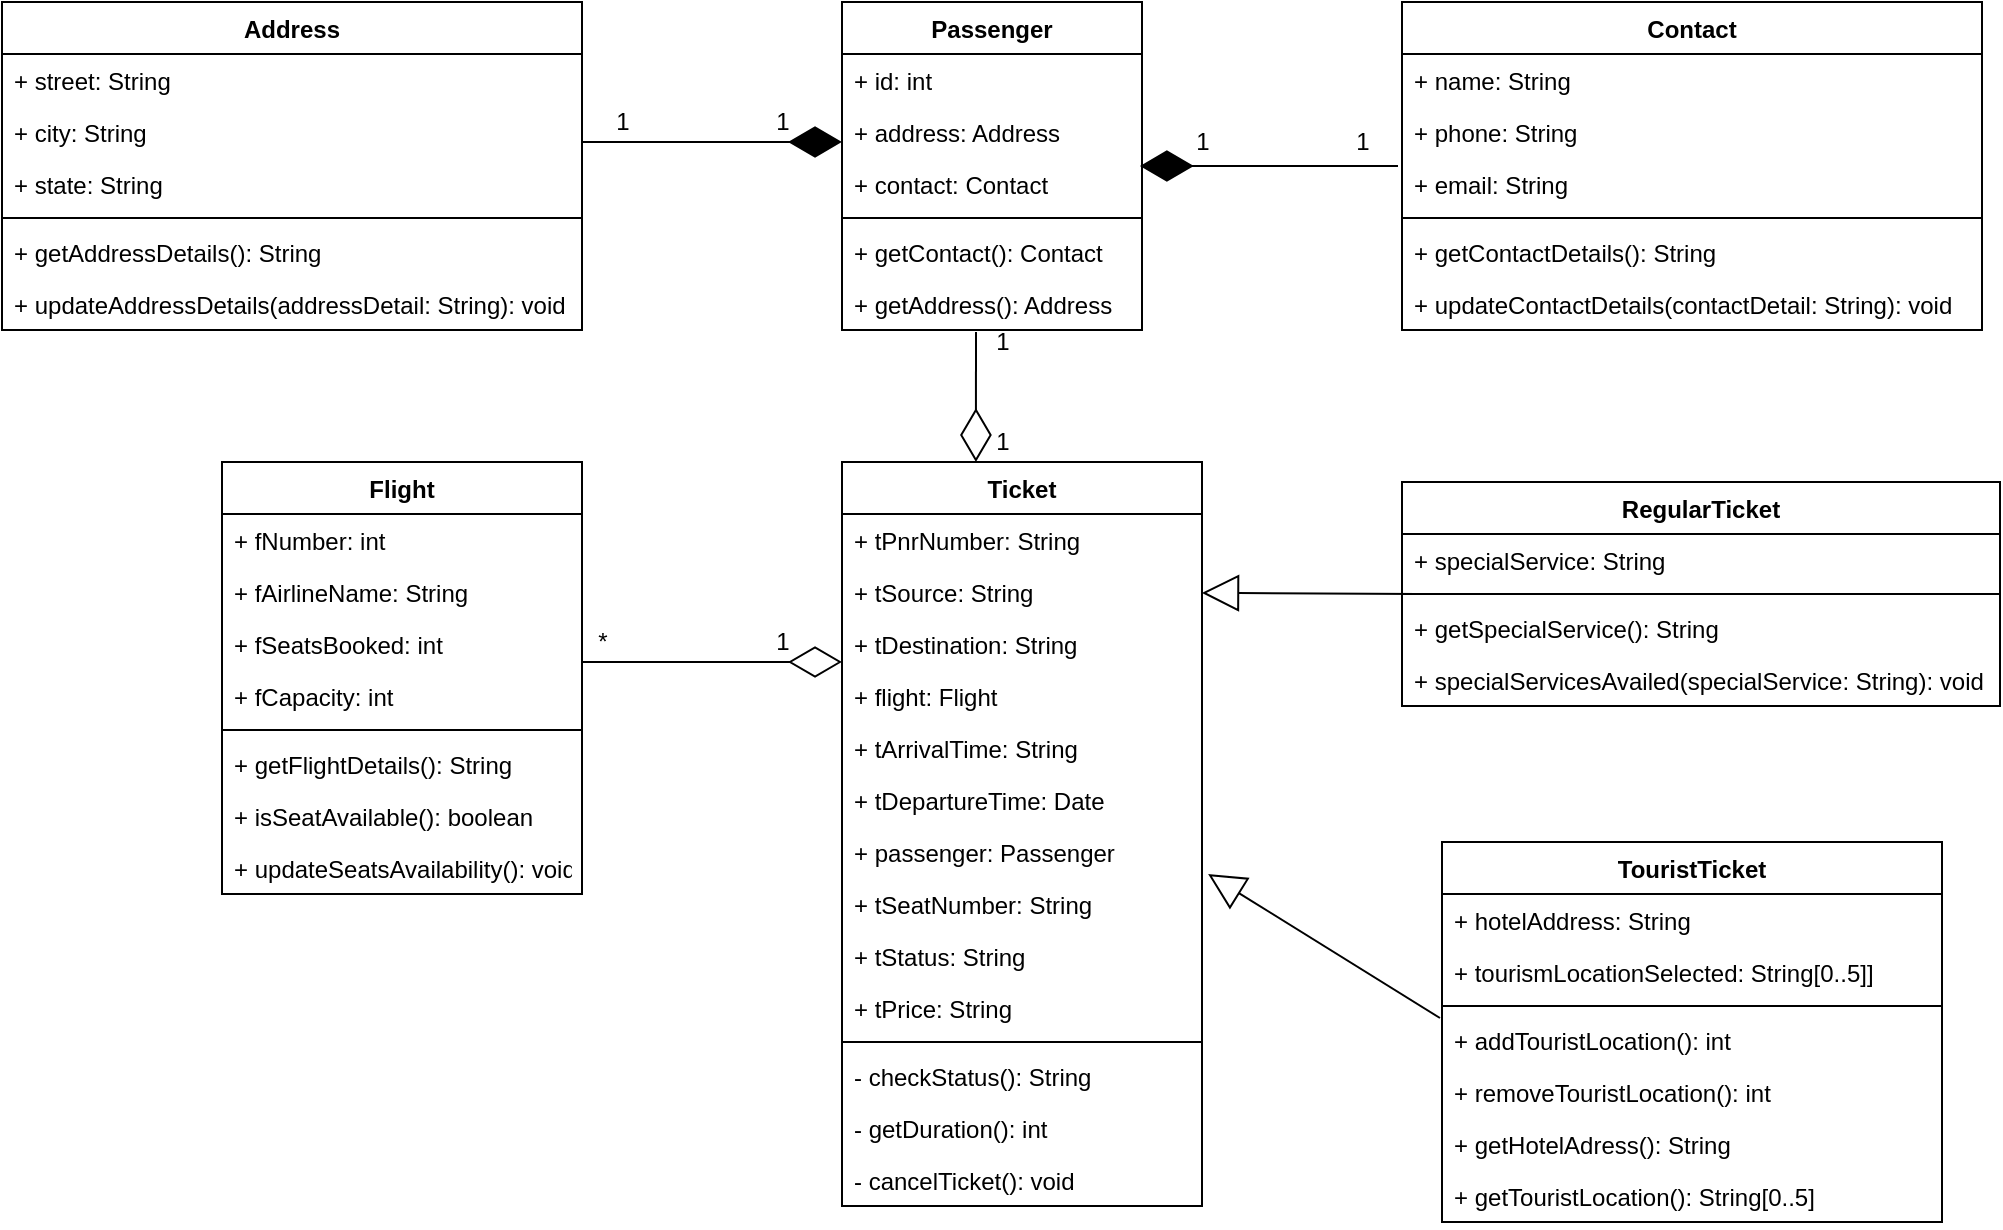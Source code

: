 <mxfile version="15.1.0" type="device"><diagram id="E-Sb9HspltaidD_h4TJW" name="Page-1"><mxGraphModel dx="1298" dy="787" grid="1" gridSize="10" guides="1" tooltips="1" connect="1" arrows="1" fold="1" page="1" pageScale="1" pageWidth="827" pageHeight="1169" math="0" shadow="0"><root><mxCell id="0"/><mxCell id="1" parent="0"/><mxCell id="ovy_oCN0jDWHNJtK8Z6e-8" value="Passenger" style="swimlane;fontStyle=1;align=center;verticalAlign=top;childLayout=stackLayout;horizontal=1;startSize=26;horizontalStack=0;resizeParent=1;resizeParentMax=0;resizeLast=0;collapsible=1;marginBottom=0;" vertex="1" parent="1"><mxGeometry x="830" y="650" width="150" height="164" as="geometry"><mxRectangle x="200" y="120" width="80" height="26" as="alternateBounds"/></mxGeometry></mxCell><mxCell id="ovy_oCN0jDWHNJtK8Z6e-9" value="+ id: int" style="text;strokeColor=none;fillColor=none;align=left;verticalAlign=top;spacingLeft=4;spacingRight=4;overflow=hidden;rotatable=0;points=[[0,0.5],[1,0.5]];portConstraint=eastwest;" vertex="1" parent="ovy_oCN0jDWHNJtK8Z6e-8"><mxGeometry y="26" width="150" height="26" as="geometry"/></mxCell><mxCell id="ovy_oCN0jDWHNJtK8Z6e-10" value="+ address: Address" style="text;strokeColor=none;fillColor=none;align=left;verticalAlign=top;spacingLeft=4;spacingRight=4;overflow=hidden;rotatable=0;points=[[0,0.5],[1,0.5]];portConstraint=eastwest;" vertex="1" parent="ovy_oCN0jDWHNJtK8Z6e-8"><mxGeometry y="52" width="150" height="26" as="geometry"/></mxCell><mxCell id="ovy_oCN0jDWHNJtK8Z6e-11" value="+ contact: Contact" style="text;strokeColor=none;fillColor=none;align=left;verticalAlign=top;spacingLeft=4;spacingRight=4;overflow=hidden;rotatable=0;points=[[0,0.5],[1,0.5]];portConstraint=eastwest;" vertex="1" parent="ovy_oCN0jDWHNJtK8Z6e-8"><mxGeometry y="78" width="150" height="26" as="geometry"/></mxCell><mxCell id="ovy_oCN0jDWHNJtK8Z6e-12" value="" style="line;strokeWidth=1;fillColor=none;align=left;verticalAlign=middle;spacingTop=-1;spacingLeft=3;spacingRight=3;rotatable=0;labelPosition=right;points=[];portConstraint=eastwest;" vertex="1" parent="ovy_oCN0jDWHNJtK8Z6e-8"><mxGeometry y="104" width="150" height="8" as="geometry"/></mxCell><mxCell id="ovy_oCN0jDWHNJtK8Z6e-13" value="+ getContact(): Contact" style="text;strokeColor=none;fillColor=none;align=left;verticalAlign=top;spacingLeft=4;spacingRight=4;overflow=hidden;rotatable=0;points=[[0,0.5],[1,0.5]];portConstraint=eastwest;" vertex="1" parent="ovy_oCN0jDWHNJtK8Z6e-8"><mxGeometry y="112" width="150" height="26" as="geometry"/></mxCell><mxCell id="ovy_oCN0jDWHNJtK8Z6e-14" value="+ getAddress(): Address" style="text;strokeColor=none;fillColor=none;align=left;verticalAlign=top;spacingLeft=4;spacingRight=4;overflow=hidden;rotatable=0;points=[[0,0.5],[1,0.5]];portConstraint=eastwest;" vertex="1" parent="ovy_oCN0jDWHNJtK8Z6e-8"><mxGeometry y="138" width="150" height="26" as="geometry"/></mxCell><mxCell id="ovy_oCN0jDWHNJtK8Z6e-24" value="Contact" style="swimlane;fontStyle=1;align=center;verticalAlign=top;childLayout=stackLayout;horizontal=1;startSize=26;horizontalStack=0;resizeParent=1;resizeParentMax=0;resizeLast=0;collapsible=1;marginBottom=0;" vertex="1" parent="1"><mxGeometry x="1110" y="650" width="290" height="164" as="geometry"><mxRectangle x="200" y="120" width="80" height="26" as="alternateBounds"/></mxGeometry></mxCell><mxCell id="ovy_oCN0jDWHNJtK8Z6e-25" value="+ name: String" style="text;strokeColor=none;fillColor=none;align=left;verticalAlign=top;spacingLeft=4;spacingRight=4;overflow=hidden;rotatable=0;points=[[0,0.5],[1,0.5]];portConstraint=eastwest;" vertex="1" parent="ovy_oCN0jDWHNJtK8Z6e-24"><mxGeometry y="26" width="290" height="26" as="geometry"/></mxCell><mxCell id="ovy_oCN0jDWHNJtK8Z6e-26" value="+ phone: String" style="text;strokeColor=none;fillColor=none;align=left;verticalAlign=top;spacingLeft=4;spacingRight=4;overflow=hidden;rotatable=0;points=[[0,0.5],[1,0.5]];portConstraint=eastwest;" vertex="1" parent="ovy_oCN0jDWHNJtK8Z6e-24"><mxGeometry y="52" width="290" height="26" as="geometry"/></mxCell><mxCell id="ovy_oCN0jDWHNJtK8Z6e-27" value="+ email: String" style="text;strokeColor=none;fillColor=none;align=left;verticalAlign=top;spacingLeft=4;spacingRight=4;overflow=hidden;rotatable=0;points=[[0,0.5],[1,0.5]];portConstraint=eastwest;" vertex="1" parent="ovy_oCN0jDWHNJtK8Z6e-24"><mxGeometry y="78" width="290" height="26" as="geometry"/></mxCell><mxCell id="ovy_oCN0jDWHNJtK8Z6e-28" value="" style="line;strokeWidth=1;fillColor=none;align=left;verticalAlign=middle;spacingTop=-1;spacingLeft=3;spacingRight=3;rotatable=0;labelPosition=right;points=[];portConstraint=eastwest;" vertex="1" parent="ovy_oCN0jDWHNJtK8Z6e-24"><mxGeometry y="104" width="290" height="8" as="geometry"/></mxCell><mxCell id="ovy_oCN0jDWHNJtK8Z6e-29" value="+ getContactDetails(): String" style="text;strokeColor=none;fillColor=none;align=left;verticalAlign=top;spacingLeft=4;spacingRight=4;overflow=hidden;rotatable=0;points=[[0,0.5],[1,0.5]];portConstraint=eastwest;" vertex="1" parent="ovy_oCN0jDWHNJtK8Z6e-24"><mxGeometry y="112" width="290" height="26" as="geometry"/></mxCell><mxCell id="ovy_oCN0jDWHNJtK8Z6e-30" value="+ updateContactDetails(contactDetail: String): void" style="text;strokeColor=none;fillColor=none;align=left;verticalAlign=top;spacingLeft=4;spacingRight=4;overflow=hidden;rotatable=0;points=[[0,0.5],[1,0.5]];portConstraint=eastwest;" vertex="1" parent="ovy_oCN0jDWHNJtK8Z6e-24"><mxGeometry y="138" width="290" height="26" as="geometry"/></mxCell><mxCell id="ovy_oCN0jDWHNJtK8Z6e-31" value="Address" style="swimlane;fontStyle=1;align=center;verticalAlign=top;childLayout=stackLayout;horizontal=1;startSize=26;horizontalStack=0;resizeParent=1;resizeParentMax=0;resizeLast=0;collapsible=1;marginBottom=0;" vertex="1" parent="1"><mxGeometry x="410" y="650" width="290" height="164" as="geometry"><mxRectangle x="200" y="120" width="80" height="26" as="alternateBounds"/></mxGeometry></mxCell><mxCell id="ovy_oCN0jDWHNJtK8Z6e-32" value="+ street: String" style="text;strokeColor=none;fillColor=none;align=left;verticalAlign=top;spacingLeft=4;spacingRight=4;overflow=hidden;rotatable=0;points=[[0,0.5],[1,0.5]];portConstraint=eastwest;" vertex="1" parent="ovy_oCN0jDWHNJtK8Z6e-31"><mxGeometry y="26" width="290" height="26" as="geometry"/></mxCell><mxCell id="ovy_oCN0jDWHNJtK8Z6e-33" value="+ city: String" style="text;strokeColor=none;fillColor=none;align=left;verticalAlign=top;spacingLeft=4;spacingRight=4;overflow=hidden;rotatable=0;points=[[0,0.5],[1,0.5]];portConstraint=eastwest;" vertex="1" parent="ovy_oCN0jDWHNJtK8Z6e-31"><mxGeometry y="52" width="290" height="26" as="geometry"/></mxCell><mxCell id="ovy_oCN0jDWHNJtK8Z6e-34" value="+ state: String" style="text;strokeColor=none;fillColor=none;align=left;verticalAlign=top;spacingLeft=4;spacingRight=4;overflow=hidden;rotatable=0;points=[[0,0.5],[1,0.5]];portConstraint=eastwest;" vertex="1" parent="ovy_oCN0jDWHNJtK8Z6e-31"><mxGeometry y="78" width="290" height="26" as="geometry"/></mxCell><mxCell id="ovy_oCN0jDWHNJtK8Z6e-35" value="" style="line;strokeWidth=1;fillColor=none;align=left;verticalAlign=middle;spacingTop=-1;spacingLeft=3;spacingRight=3;rotatable=0;labelPosition=right;points=[];portConstraint=eastwest;" vertex="1" parent="ovy_oCN0jDWHNJtK8Z6e-31"><mxGeometry y="104" width="290" height="8" as="geometry"/></mxCell><mxCell id="ovy_oCN0jDWHNJtK8Z6e-36" value="+ getAddressDetails(): String" style="text;strokeColor=none;fillColor=none;align=left;verticalAlign=top;spacingLeft=4;spacingRight=4;overflow=hidden;rotatable=0;points=[[0,0.5],[1,0.5]];portConstraint=eastwest;" vertex="1" parent="ovy_oCN0jDWHNJtK8Z6e-31"><mxGeometry y="112" width="290" height="26" as="geometry"/></mxCell><mxCell id="ovy_oCN0jDWHNJtK8Z6e-37" value="+ updateAddressDetails(addressDetail: String): void" style="text;strokeColor=none;fillColor=none;align=left;verticalAlign=top;spacingLeft=4;spacingRight=4;overflow=hidden;rotatable=0;points=[[0,0.5],[1,0.5]];portConstraint=eastwest;" vertex="1" parent="ovy_oCN0jDWHNJtK8Z6e-31"><mxGeometry y="138" width="290" height="26" as="geometry"/></mxCell><mxCell id="ovy_oCN0jDWHNJtK8Z6e-38" value="RegularTicket" style="swimlane;fontStyle=1;align=center;verticalAlign=top;childLayout=stackLayout;horizontal=1;startSize=26;horizontalStack=0;resizeParent=1;resizeParentMax=0;resizeLast=0;collapsible=1;marginBottom=0;" vertex="1" parent="1"><mxGeometry x="1110" y="890" width="299" height="112" as="geometry"><mxRectangle x="200" y="120" width="80" height="26" as="alternateBounds"/></mxGeometry></mxCell><mxCell id="ovy_oCN0jDWHNJtK8Z6e-39" value="+ specialService: String" style="text;strokeColor=none;fillColor=none;align=left;verticalAlign=top;spacingLeft=4;spacingRight=4;overflow=hidden;rotatable=0;points=[[0,0.5],[1,0.5]];portConstraint=eastwest;" vertex="1" parent="ovy_oCN0jDWHNJtK8Z6e-38"><mxGeometry y="26" width="299" height="26" as="geometry"/></mxCell><mxCell id="ovy_oCN0jDWHNJtK8Z6e-43" value="" style="line;strokeWidth=1;fillColor=none;align=left;verticalAlign=middle;spacingTop=-1;spacingLeft=3;spacingRight=3;rotatable=0;labelPosition=right;points=[];portConstraint=eastwest;" vertex="1" parent="ovy_oCN0jDWHNJtK8Z6e-38"><mxGeometry y="52" width="299" height="8" as="geometry"/></mxCell><mxCell id="ovy_oCN0jDWHNJtK8Z6e-44" value="+ getSpecialService(): String" style="text;strokeColor=none;fillColor=none;align=left;verticalAlign=top;spacingLeft=4;spacingRight=4;overflow=hidden;rotatable=0;points=[[0,0.5],[1,0.5]];portConstraint=eastwest;" vertex="1" parent="ovy_oCN0jDWHNJtK8Z6e-38"><mxGeometry y="60" width="299" height="26" as="geometry"/></mxCell><mxCell id="ovy_oCN0jDWHNJtK8Z6e-46" value="+ specialServicesAvailed(specialService: String): void" style="text;strokeColor=none;fillColor=none;align=left;verticalAlign=top;spacingLeft=4;spacingRight=4;overflow=hidden;rotatable=0;points=[[0,0.5],[1,0.5]];portConstraint=eastwest;" vertex="1" parent="ovy_oCN0jDWHNJtK8Z6e-38"><mxGeometry y="86" width="299" height="26" as="geometry"/></mxCell><mxCell id="ovy_oCN0jDWHNJtK8Z6e-47" value="TouristTicket&#10;" style="swimlane;fontStyle=1;align=center;verticalAlign=top;childLayout=stackLayout;horizontal=1;startSize=26;horizontalStack=0;resizeParent=1;resizeParentMax=0;resizeLast=0;collapsible=1;marginBottom=0;" vertex="1" parent="1"><mxGeometry x="1130" y="1070" width="250" height="190" as="geometry"><mxRectangle x="200" y="120" width="80" height="26" as="alternateBounds"/></mxGeometry></mxCell><mxCell id="ovy_oCN0jDWHNJtK8Z6e-48" value="+ hotelAddress: String" style="text;strokeColor=none;fillColor=none;align=left;verticalAlign=top;spacingLeft=4;spacingRight=4;overflow=hidden;rotatable=0;points=[[0,0.5],[1,0.5]];portConstraint=eastwest;" vertex="1" parent="ovy_oCN0jDWHNJtK8Z6e-47"><mxGeometry y="26" width="250" height="26" as="geometry"/></mxCell><mxCell id="ovy_oCN0jDWHNJtK8Z6e-90" value="+ tourismLocationSelected: String[0..5]]" style="text;strokeColor=none;fillColor=none;align=left;verticalAlign=top;spacingLeft=4;spacingRight=4;overflow=hidden;rotatable=0;points=[[0,0.5],[1,0.5]];portConstraint=eastwest;" vertex="1" parent="ovy_oCN0jDWHNJtK8Z6e-47"><mxGeometry y="52" width="250" height="26" as="geometry"/></mxCell><mxCell id="ovy_oCN0jDWHNJtK8Z6e-49" value="" style="line;strokeWidth=1;fillColor=none;align=left;verticalAlign=middle;spacingTop=-1;spacingLeft=3;spacingRight=3;rotatable=0;labelPosition=right;points=[];portConstraint=eastwest;" vertex="1" parent="ovy_oCN0jDWHNJtK8Z6e-47"><mxGeometry y="78" width="250" height="8" as="geometry"/></mxCell><mxCell id="ovy_oCN0jDWHNJtK8Z6e-50" value="+ addTouristLocation(): int" style="text;strokeColor=none;fillColor=none;align=left;verticalAlign=top;spacingLeft=4;spacingRight=4;overflow=hidden;rotatable=0;points=[[0,0.5],[1,0.5]];portConstraint=eastwest;" vertex="1" parent="ovy_oCN0jDWHNJtK8Z6e-47"><mxGeometry y="86" width="250" height="26" as="geometry"/></mxCell><mxCell id="ovy_oCN0jDWHNJtK8Z6e-92" value="+ removeTouristLocation(): int" style="text;strokeColor=none;fillColor=none;align=left;verticalAlign=top;spacingLeft=4;spacingRight=4;overflow=hidden;rotatable=0;points=[[0,0.5],[1,0.5]];portConstraint=eastwest;" vertex="1" parent="ovy_oCN0jDWHNJtK8Z6e-47"><mxGeometry y="112" width="250" height="26" as="geometry"/></mxCell><mxCell id="ovy_oCN0jDWHNJtK8Z6e-51" value="+ getHotelAdress(): String" style="text;strokeColor=none;fillColor=none;align=left;verticalAlign=top;spacingLeft=4;spacingRight=4;overflow=hidden;rotatable=0;points=[[0,0.5],[1,0.5]];portConstraint=eastwest;" vertex="1" parent="ovy_oCN0jDWHNJtK8Z6e-47"><mxGeometry y="138" width="250" height="26" as="geometry"/></mxCell><mxCell id="ovy_oCN0jDWHNJtK8Z6e-91" value="+ getTouristLocation(): String[0..5]" style="text;strokeColor=none;fillColor=none;align=left;verticalAlign=top;spacingLeft=4;spacingRight=4;overflow=hidden;rotatable=0;points=[[0,0.5],[1,0.5]];portConstraint=eastwest;" vertex="1" parent="ovy_oCN0jDWHNJtK8Z6e-47"><mxGeometry y="164" width="250" height="26" as="geometry"/></mxCell><mxCell id="ovy_oCN0jDWHNJtK8Z6e-52" value="Ticket" style="swimlane;fontStyle=1;align=center;verticalAlign=top;childLayout=stackLayout;horizontal=1;startSize=26;horizontalStack=0;resizeParent=1;resizeParentMax=0;resizeLast=0;collapsible=1;marginBottom=0;" vertex="1" parent="1"><mxGeometry x="830" y="880" width="180" height="372" as="geometry"><mxRectangle x="590" y="1020" width="80" height="26" as="alternateBounds"/></mxGeometry></mxCell><mxCell id="ovy_oCN0jDWHNJtK8Z6e-53" value="+ tPnrNumber: String" style="text;strokeColor=none;fillColor=none;align=left;verticalAlign=top;spacingLeft=4;spacingRight=4;overflow=hidden;rotatable=0;points=[[0,0.5],[1,0.5]];portConstraint=eastwest;" vertex="1" parent="ovy_oCN0jDWHNJtK8Z6e-52"><mxGeometry y="26" width="180" height="26" as="geometry"/></mxCell><mxCell id="ovy_oCN0jDWHNJtK8Z6e-54" value="+ tSource: String" style="text;strokeColor=none;fillColor=none;align=left;verticalAlign=top;spacingLeft=4;spacingRight=4;overflow=hidden;rotatable=0;points=[[0,0.5],[1,0.5]];portConstraint=eastwest;" vertex="1" parent="ovy_oCN0jDWHNJtK8Z6e-52"><mxGeometry y="52" width="180" height="26" as="geometry"/></mxCell><mxCell id="ovy_oCN0jDWHNJtK8Z6e-55" value="+ tDestination: String" style="text;strokeColor=none;fillColor=none;align=left;verticalAlign=top;spacingLeft=4;spacingRight=4;overflow=hidden;rotatable=0;points=[[0,0.5],[1,0.5]];portConstraint=eastwest;" vertex="1" parent="ovy_oCN0jDWHNJtK8Z6e-52"><mxGeometry y="78" width="180" height="26" as="geometry"/></mxCell><mxCell id="ovy_oCN0jDWHNJtK8Z6e-56" value="+ flight: Flight" style="text;strokeColor=none;fillColor=none;align=left;verticalAlign=top;spacingLeft=4;spacingRight=4;overflow=hidden;rotatable=0;points=[[0,0.5],[1,0.5]];portConstraint=eastwest;" vertex="1" parent="ovy_oCN0jDWHNJtK8Z6e-52"><mxGeometry y="104" width="180" height="26" as="geometry"/></mxCell><mxCell id="ovy_oCN0jDWHNJtK8Z6e-57" value="+ tArrivalTime: String" style="text;strokeColor=none;fillColor=none;align=left;verticalAlign=top;spacingLeft=4;spacingRight=4;overflow=hidden;rotatable=0;points=[[0,0.5],[1,0.5]];portConstraint=eastwest;" vertex="1" parent="ovy_oCN0jDWHNJtK8Z6e-52"><mxGeometry y="130" width="180" height="26" as="geometry"/></mxCell><mxCell id="ovy_oCN0jDWHNJtK8Z6e-83" value="+ tDepartureTime: Date" style="text;strokeColor=none;fillColor=none;align=left;verticalAlign=top;spacingLeft=4;spacingRight=4;overflow=hidden;rotatable=0;points=[[0,0.5],[1,0.5]];portConstraint=eastwest;" vertex="1" parent="ovy_oCN0jDWHNJtK8Z6e-52"><mxGeometry y="156" width="180" height="26" as="geometry"/></mxCell><mxCell id="ovy_oCN0jDWHNJtK8Z6e-58" value="+ passenger: Passenger" style="text;strokeColor=none;fillColor=none;align=left;verticalAlign=top;spacingLeft=4;spacingRight=4;overflow=hidden;rotatable=0;points=[[0,0.5],[1,0.5]];portConstraint=eastwest;" vertex="1" parent="ovy_oCN0jDWHNJtK8Z6e-52"><mxGeometry y="182" width="180" height="26" as="geometry"/></mxCell><mxCell id="ovy_oCN0jDWHNJtK8Z6e-84" value="+ tSeatNumber: String&#10;" style="text;strokeColor=none;fillColor=none;align=left;verticalAlign=top;spacingLeft=4;spacingRight=4;overflow=hidden;rotatable=0;points=[[0,0.5],[1,0.5]];portConstraint=eastwest;" vertex="1" parent="ovy_oCN0jDWHNJtK8Z6e-52"><mxGeometry y="208" width="180" height="26" as="geometry"/></mxCell><mxCell id="ovy_oCN0jDWHNJtK8Z6e-86" value="+ tStatus: String" style="text;strokeColor=none;fillColor=none;align=left;verticalAlign=top;spacingLeft=4;spacingRight=4;overflow=hidden;rotatable=0;points=[[0,0.5],[1,0.5]];portConstraint=eastwest;" vertex="1" parent="ovy_oCN0jDWHNJtK8Z6e-52"><mxGeometry y="234" width="180" height="26" as="geometry"/></mxCell><mxCell id="ovy_oCN0jDWHNJtK8Z6e-85" value="+ tPrice: String" style="text;strokeColor=none;fillColor=none;align=left;verticalAlign=top;spacingLeft=4;spacingRight=4;overflow=hidden;rotatable=0;points=[[0,0.5],[1,0.5]];portConstraint=eastwest;" vertex="1" parent="ovy_oCN0jDWHNJtK8Z6e-52"><mxGeometry y="260" width="180" height="26" as="geometry"/></mxCell><mxCell id="ovy_oCN0jDWHNJtK8Z6e-59" value="" style="line;strokeWidth=1;fillColor=none;align=left;verticalAlign=middle;spacingTop=-1;spacingLeft=3;spacingRight=3;rotatable=0;labelPosition=right;points=[];portConstraint=eastwest;" vertex="1" parent="ovy_oCN0jDWHNJtK8Z6e-52"><mxGeometry y="286" width="180" height="8" as="geometry"/></mxCell><mxCell id="ovy_oCN0jDWHNJtK8Z6e-60" value="- checkStatus(): String" style="text;strokeColor=none;fillColor=none;align=left;verticalAlign=top;spacingLeft=4;spacingRight=4;overflow=hidden;rotatable=0;points=[[0,0.5],[1,0.5]];portConstraint=eastwest;" vertex="1" parent="ovy_oCN0jDWHNJtK8Z6e-52"><mxGeometry y="294" width="180" height="26" as="geometry"/></mxCell><mxCell id="ovy_oCN0jDWHNJtK8Z6e-87" value="- getDuration(): int" style="text;strokeColor=none;fillColor=none;align=left;verticalAlign=top;spacingLeft=4;spacingRight=4;overflow=hidden;rotatable=0;points=[[0,0.5],[1,0.5]];portConstraint=eastwest;" vertex="1" parent="ovy_oCN0jDWHNJtK8Z6e-52"><mxGeometry y="320" width="180" height="26" as="geometry"/></mxCell><mxCell id="ovy_oCN0jDWHNJtK8Z6e-88" value="- cancelTicket(): void" style="text;strokeColor=none;fillColor=none;align=left;verticalAlign=top;spacingLeft=4;spacingRight=4;overflow=hidden;rotatable=0;points=[[0,0.5],[1,0.5]];portConstraint=eastwest;" vertex="1" parent="ovy_oCN0jDWHNJtK8Z6e-52"><mxGeometry y="346" width="180" height="26" as="geometry"/></mxCell><mxCell id="ovy_oCN0jDWHNJtK8Z6e-61" value="Flight" style="swimlane;fontStyle=1;align=center;verticalAlign=top;childLayout=stackLayout;horizontal=1;startSize=26;horizontalStack=0;resizeParent=1;resizeParentMax=0;resizeLast=0;collapsible=1;marginBottom=0;" vertex="1" parent="1"><mxGeometry x="520" y="880" width="180" height="216" as="geometry"><mxRectangle x="200" y="120" width="80" height="26" as="alternateBounds"/></mxGeometry></mxCell><mxCell id="ovy_oCN0jDWHNJtK8Z6e-62" value="+ fNumber: int" style="text;strokeColor=none;fillColor=none;align=left;verticalAlign=top;spacingLeft=4;spacingRight=4;overflow=hidden;rotatable=0;points=[[0,0.5],[1,0.5]];portConstraint=eastwest;" vertex="1" parent="ovy_oCN0jDWHNJtK8Z6e-61"><mxGeometry y="26" width="180" height="26" as="geometry"/></mxCell><mxCell id="ovy_oCN0jDWHNJtK8Z6e-63" value="+ fAirlineName: String" style="text;strokeColor=none;fillColor=none;align=left;verticalAlign=top;spacingLeft=4;spacingRight=4;overflow=hidden;rotatable=0;points=[[0,0.5],[1,0.5]];portConstraint=eastwest;" vertex="1" parent="ovy_oCN0jDWHNJtK8Z6e-61"><mxGeometry y="52" width="180" height="26" as="geometry"/></mxCell><mxCell id="ovy_oCN0jDWHNJtK8Z6e-66" value="+ fSeatsBooked: int" style="text;strokeColor=none;fillColor=none;align=left;verticalAlign=top;spacingLeft=4;spacingRight=4;overflow=hidden;rotatable=0;points=[[0,0.5],[1,0.5]];portConstraint=eastwest;" vertex="1" parent="ovy_oCN0jDWHNJtK8Z6e-61"><mxGeometry y="78" width="180" height="26" as="geometry"/></mxCell><mxCell id="ovy_oCN0jDWHNJtK8Z6e-67" value="+ fCapacity: int" style="text;strokeColor=none;fillColor=none;align=left;verticalAlign=top;spacingLeft=4;spacingRight=4;overflow=hidden;rotatable=0;points=[[0,0.5],[1,0.5]];portConstraint=eastwest;" vertex="1" parent="ovy_oCN0jDWHNJtK8Z6e-61"><mxGeometry y="104" width="180" height="26" as="geometry"/></mxCell><mxCell id="ovy_oCN0jDWHNJtK8Z6e-69" value="" style="line;strokeWidth=1;fillColor=none;align=left;verticalAlign=middle;spacingTop=-1;spacingLeft=3;spacingRight=3;rotatable=0;labelPosition=right;points=[];portConstraint=eastwest;" vertex="1" parent="ovy_oCN0jDWHNJtK8Z6e-61"><mxGeometry y="130" width="180" height="8" as="geometry"/></mxCell><mxCell id="ovy_oCN0jDWHNJtK8Z6e-70" value="+ getFlightDetails(): String" style="text;strokeColor=none;fillColor=none;align=left;verticalAlign=top;spacingLeft=4;spacingRight=4;overflow=hidden;rotatable=0;points=[[0,0.5],[1,0.5]];portConstraint=eastwest;" vertex="1" parent="ovy_oCN0jDWHNJtK8Z6e-61"><mxGeometry y="138" width="180" height="26" as="geometry"/></mxCell><mxCell id="ovy_oCN0jDWHNJtK8Z6e-71" value="+ isSeatAvailable(): boolean" style="text;strokeColor=none;fillColor=none;align=left;verticalAlign=top;spacingLeft=4;spacingRight=4;overflow=hidden;rotatable=0;points=[[0,0.5],[1,0.5]];portConstraint=eastwest;" vertex="1" parent="ovy_oCN0jDWHNJtK8Z6e-61"><mxGeometry y="164" width="180" height="26" as="geometry"/></mxCell><mxCell id="ovy_oCN0jDWHNJtK8Z6e-73" value="+ updateSeatsAvailability(): void" style="text;strokeColor=none;fillColor=none;align=left;verticalAlign=top;spacingLeft=4;spacingRight=4;overflow=hidden;rotatable=0;points=[[0,0.5],[1,0.5]];portConstraint=eastwest;" vertex="1" parent="ovy_oCN0jDWHNJtK8Z6e-61"><mxGeometry y="190" width="180" height="26" as="geometry"/></mxCell><mxCell id="ovy_oCN0jDWHNJtK8Z6e-94" value="" style="endArrow=block;endSize=16;endFill=0;html=1;exitX=0.027;exitY=1.154;exitDx=0;exitDy=0;exitPerimeter=0;" edge="1" parent="1" source="ovy_oCN0jDWHNJtK8Z6e-39" target="ovy_oCN0jDWHNJtK8Z6e-54"><mxGeometry width="160" relative="1" as="geometry"><mxPoint x="1380" y="890" as="sourcePoint"/><mxPoint x="1540" y="890" as="targetPoint"/></mxGeometry></mxCell><mxCell id="ovy_oCN0jDWHNJtK8Z6e-95" value="" style="endArrow=block;endSize=16;endFill=0;html=1;exitX=-0.004;exitY=0.077;exitDx=0;exitDy=0;exitPerimeter=0;entryX=1.017;entryY=-0.077;entryDx=0;entryDy=0;entryPerimeter=0;" edge="1" parent="1" source="ovy_oCN0jDWHNJtK8Z6e-50" target="ovy_oCN0jDWHNJtK8Z6e-84"><mxGeometry width="160" relative="1" as="geometry"><mxPoint x="1118.073" y="1063.544" as="sourcePoint"/><mxPoint x="1010" y="1068.452" as="targetPoint"/></mxGeometry></mxCell><mxCell id="ovy_oCN0jDWHNJtK8Z6e-96" value="" style="endArrow=diamondThin;endFill=0;endSize=24;html=1;" edge="1" parent="1"><mxGeometry width="160" relative="1" as="geometry"><mxPoint x="700" y="980" as="sourcePoint"/><mxPoint x="830" y="980" as="targetPoint"/></mxGeometry></mxCell><mxCell id="ovy_oCN0jDWHNJtK8Z6e-97" value="" style="endArrow=diamondThin;endFill=1;endSize=24;html=1;" edge="1" parent="1"><mxGeometry width="160" relative="1" as="geometry"><mxPoint x="700" y="720" as="sourcePoint"/><mxPoint x="830" y="720" as="targetPoint"/></mxGeometry></mxCell><mxCell id="ovy_oCN0jDWHNJtK8Z6e-99" value="" style="endArrow=diamondThin;endFill=1;endSize=24;html=1;entryX=0.993;entryY=0.154;entryDx=0;entryDy=0;entryPerimeter=0;" edge="1" parent="1" target="ovy_oCN0jDWHNJtK8Z6e-11"><mxGeometry width="160" relative="1" as="geometry"><mxPoint x="1108" y="732" as="sourcePoint"/><mxPoint x="1120" y="620" as="targetPoint"/></mxGeometry></mxCell><mxCell id="ovy_oCN0jDWHNJtK8Z6e-100" value="" style="endArrow=diamondThin;endFill=0;endSize=24;html=1;entryX=0.372;entryY=0;entryDx=0;entryDy=0;entryPerimeter=0;" edge="1" parent="1" target="ovy_oCN0jDWHNJtK8Z6e-52"><mxGeometry width="160" relative="1" as="geometry"><mxPoint x="897" y="815" as="sourcePoint"/><mxPoint x="790" y="1200" as="targetPoint"/></mxGeometry></mxCell><mxCell id="ovy_oCN0jDWHNJtK8Z6e-101" value="*" style="text;html=1;align=center;verticalAlign=middle;resizable=0;points=[];autosize=1;strokeColor=none;fillColor=none;" vertex="1" parent="1"><mxGeometry x="700" y="960" width="20" height="20" as="geometry"/></mxCell><mxCell id="ovy_oCN0jDWHNJtK8Z6e-102" value="1" style="text;html=1;align=center;verticalAlign=middle;resizable=0;points=[];autosize=1;strokeColor=none;fillColor=none;" vertex="1" parent="1"><mxGeometry x="790" y="960" width="20" height="20" as="geometry"/></mxCell><mxCell id="ovy_oCN0jDWHNJtK8Z6e-104" value="1" style="text;html=1;align=center;verticalAlign=middle;resizable=0;points=[];autosize=1;strokeColor=none;fillColor=none;" vertex="1" parent="1"><mxGeometry x="900" y="810" width="20" height="20" as="geometry"/></mxCell><mxCell id="ovy_oCN0jDWHNJtK8Z6e-105" value="1" style="text;html=1;align=center;verticalAlign=middle;resizable=0;points=[];autosize=1;strokeColor=none;fillColor=none;" vertex="1" parent="1"><mxGeometry x="900" y="860" width="20" height="20" as="geometry"/></mxCell><mxCell id="ovy_oCN0jDWHNJtK8Z6e-106" value="1" style="text;html=1;align=center;verticalAlign=middle;resizable=0;points=[];autosize=1;strokeColor=none;fillColor=none;" vertex="1" parent="1"><mxGeometry x="1000" y="710" width="20" height="20" as="geometry"/></mxCell><mxCell id="ovy_oCN0jDWHNJtK8Z6e-107" value="1" style="text;html=1;align=center;verticalAlign=middle;resizable=0;points=[];autosize=1;strokeColor=none;fillColor=none;" vertex="1" parent="1"><mxGeometry x="1080" y="710" width="20" height="20" as="geometry"/></mxCell><mxCell id="ovy_oCN0jDWHNJtK8Z6e-108" value="1" style="text;html=1;align=center;verticalAlign=middle;resizable=0;points=[];autosize=1;strokeColor=none;fillColor=none;" vertex="1" parent="1"><mxGeometry x="710" y="700" width="20" height="20" as="geometry"/></mxCell><mxCell id="ovy_oCN0jDWHNJtK8Z6e-109" value="1" style="text;html=1;align=center;verticalAlign=middle;resizable=0;points=[];autosize=1;strokeColor=none;fillColor=none;" vertex="1" parent="1"><mxGeometry x="790" y="700" width="20" height="20" as="geometry"/></mxCell></root></mxGraphModel></diagram></mxfile>